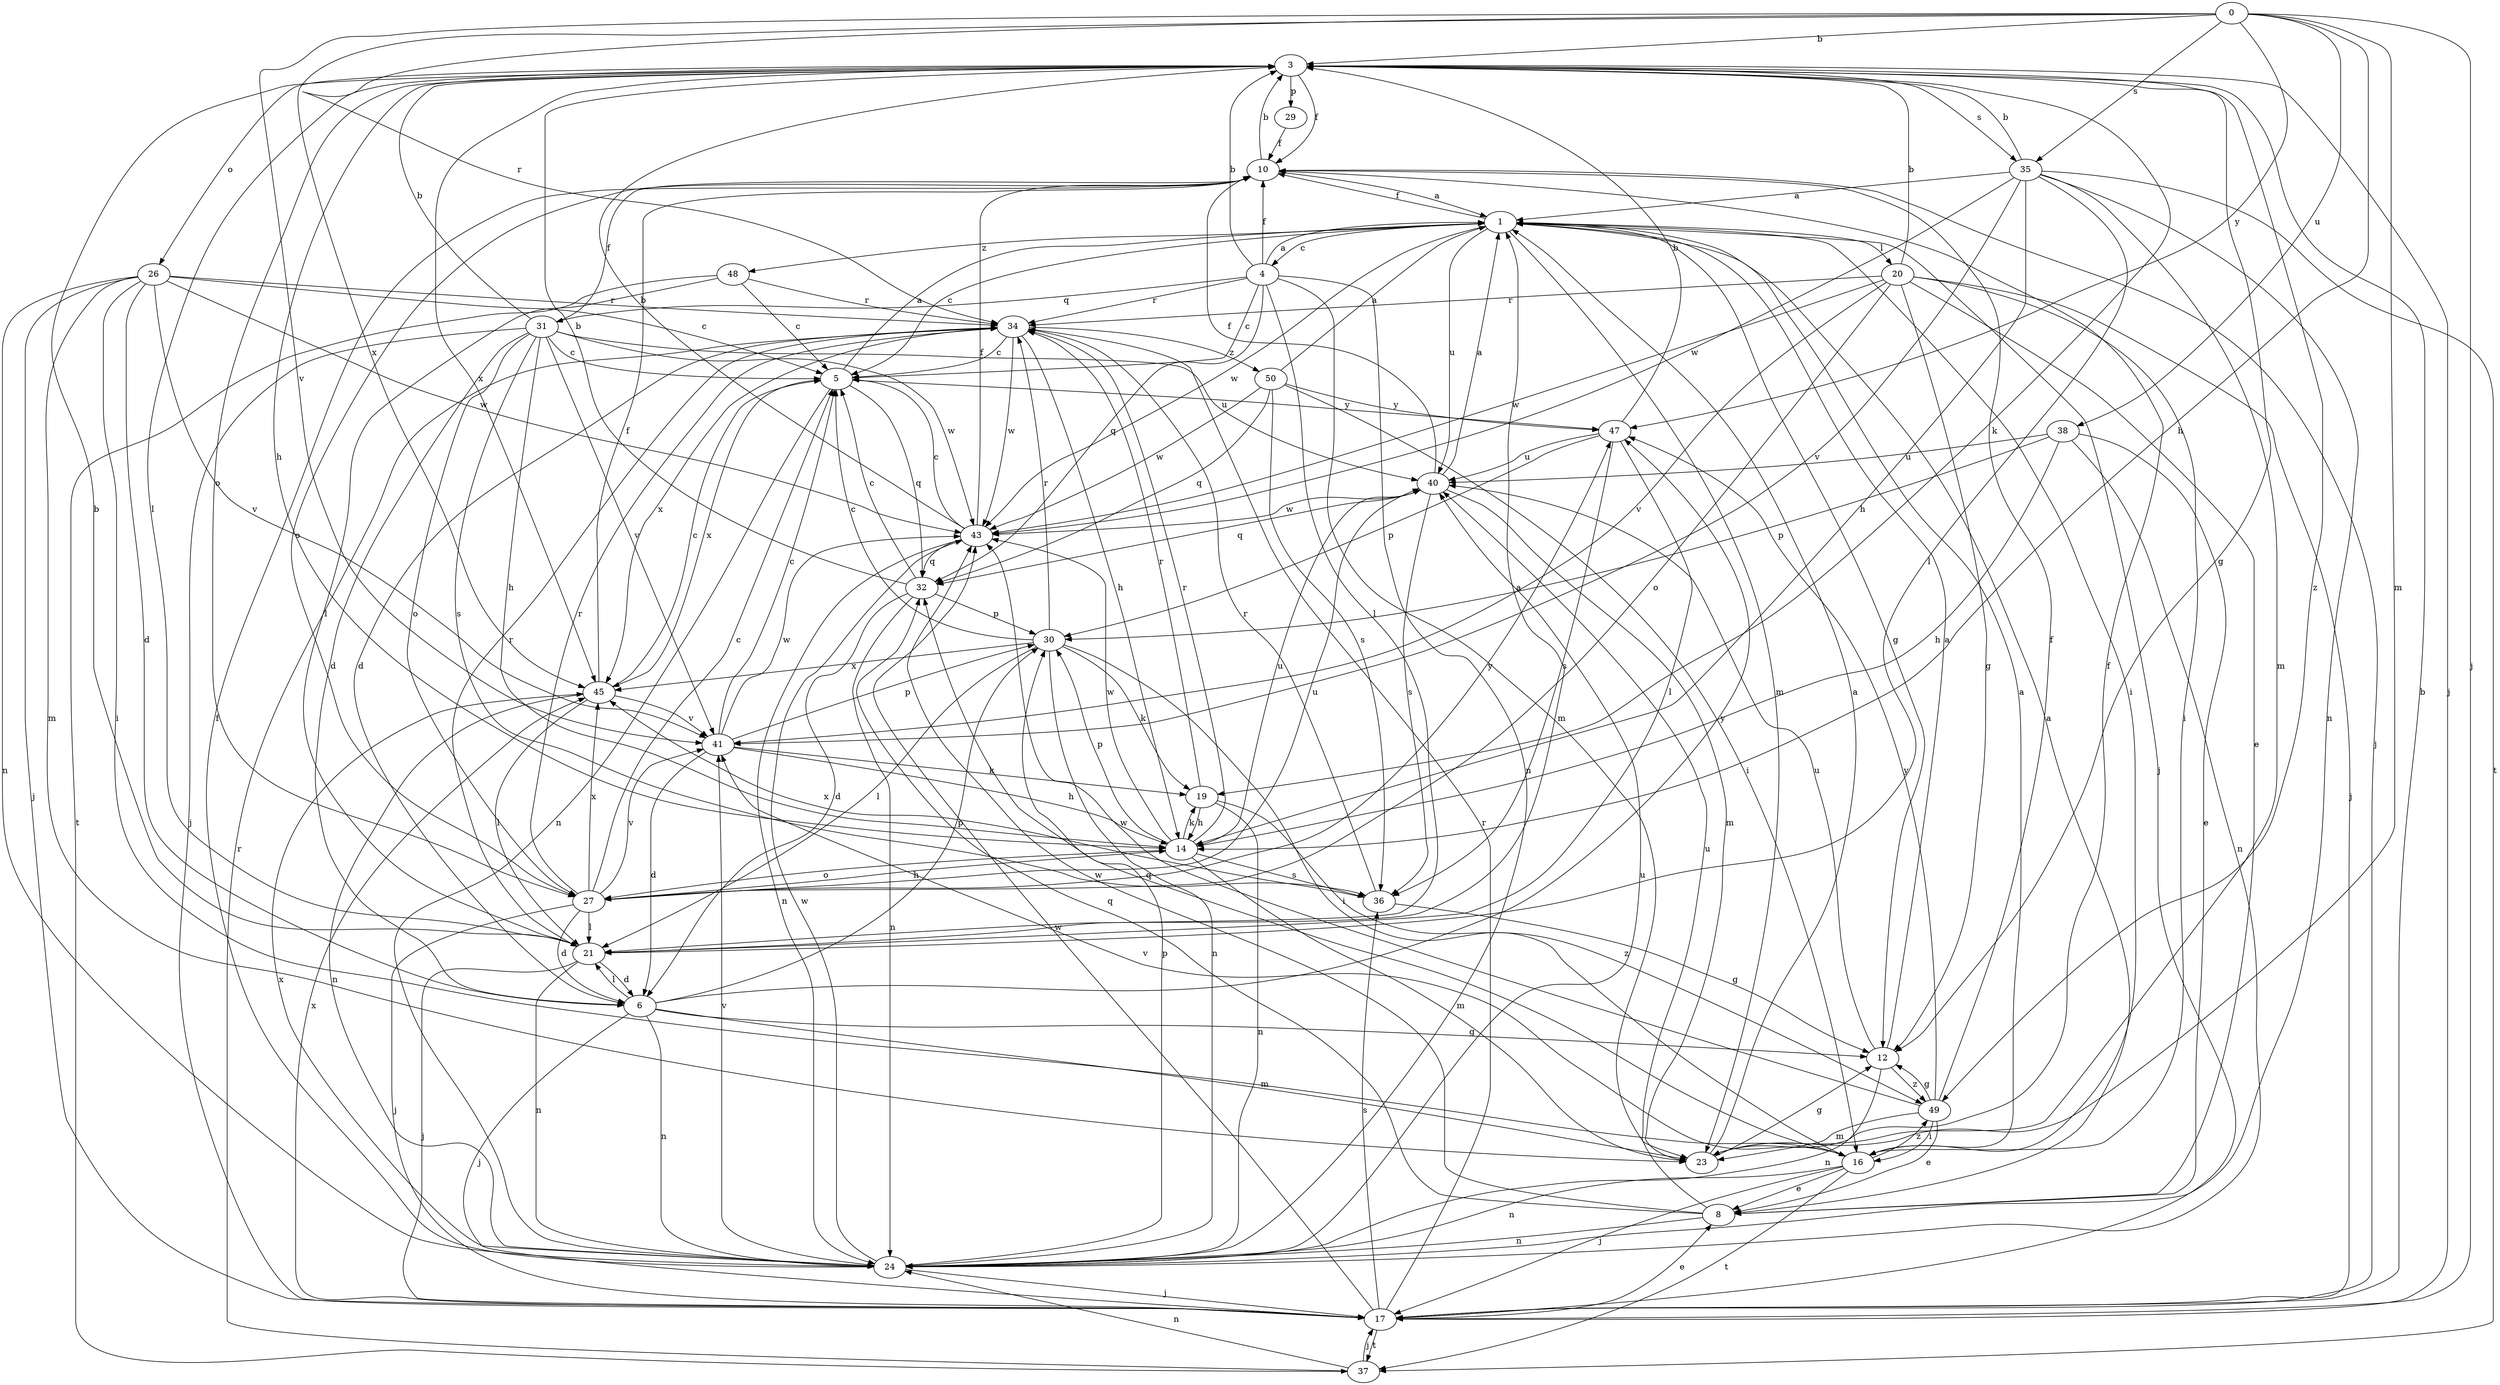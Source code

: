 strict digraph  {
0;
1;
3;
4;
5;
6;
8;
10;
12;
14;
16;
17;
19;
20;
21;
23;
24;
26;
27;
29;
30;
31;
32;
34;
35;
36;
37;
38;
40;
41;
43;
45;
47;
48;
49;
50;
0 -> 3  [label=b];
0 -> 14  [label=h];
0 -> 17  [label=j];
0 -> 23  [label=m];
0 -> 34  [label=r];
0 -> 35  [label=s];
0 -> 38  [label=u];
0 -> 41  [label=v];
0 -> 45  [label=x];
0 -> 47  [label=y];
1 -> 4  [label=c];
1 -> 5  [label=c];
1 -> 10  [label=f];
1 -> 12  [label=g];
1 -> 16  [label=i];
1 -> 17  [label=j];
1 -> 20  [label=l];
1 -> 23  [label=m];
1 -> 40  [label=u];
1 -> 43  [label=w];
1 -> 48  [label=z];
3 -> 10  [label=f];
3 -> 12  [label=g];
3 -> 14  [label=h];
3 -> 17  [label=j];
3 -> 19  [label=k];
3 -> 21  [label=l];
3 -> 26  [label=o];
3 -> 27  [label=o];
3 -> 29  [label=p];
3 -> 35  [label=s];
3 -> 45  [label=x];
3 -> 49  [label=z];
4 -> 1  [label=a];
4 -> 3  [label=b];
4 -> 5  [label=c];
4 -> 10  [label=f];
4 -> 21  [label=l];
4 -> 23  [label=m];
4 -> 24  [label=n];
4 -> 31  [label=q];
4 -> 32  [label=q];
4 -> 34  [label=r];
5 -> 1  [label=a];
5 -> 24  [label=n];
5 -> 32  [label=q];
5 -> 45  [label=x];
5 -> 47  [label=y];
6 -> 12  [label=g];
6 -> 17  [label=j];
6 -> 21  [label=l];
6 -> 23  [label=m];
6 -> 24  [label=n];
6 -> 30  [label=p];
6 -> 47  [label=y];
8 -> 1  [label=a];
8 -> 24  [label=n];
8 -> 32  [label=q];
8 -> 40  [label=u];
8 -> 43  [label=w];
10 -> 1  [label=a];
10 -> 3  [label=b];
10 -> 17  [label=j];
10 -> 27  [label=o];
12 -> 1  [label=a];
12 -> 24  [label=n];
12 -> 40  [label=u];
12 -> 49  [label=z];
14 -> 19  [label=k];
14 -> 23  [label=m];
14 -> 27  [label=o];
14 -> 30  [label=p];
14 -> 34  [label=r];
14 -> 36  [label=s];
14 -> 40  [label=u];
14 -> 43  [label=w];
16 -> 1  [label=a];
16 -> 8  [label=e];
16 -> 17  [label=j];
16 -> 24  [label=n];
16 -> 32  [label=q];
16 -> 37  [label=t];
16 -> 41  [label=v];
16 -> 49  [label=z];
17 -> 3  [label=b];
17 -> 8  [label=e];
17 -> 34  [label=r];
17 -> 36  [label=s];
17 -> 37  [label=t];
17 -> 43  [label=w];
17 -> 45  [label=x];
19 -> 14  [label=h];
19 -> 24  [label=n];
19 -> 34  [label=r];
19 -> 49  [label=z];
20 -> 3  [label=b];
20 -> 8  [label=e];
20 -> 12  [label=g];
20 -> 16  [label=i];
20 -> 17  [label=j];
20 -> 27  [label=o];
20 -> 34  [label=r];
20 -> 41  [label=v];
20 -> 43  [label=w];
21 -> 1  [label=a];
21 -> 3  [label=b];
21 -> 6  [label=d];
21 -> 17  [label=j];
21 -> 24  [label=n];
21 -> 34  [label=r];
23 -> 1  [label=a];
23 -> 10  [label=f];
23 -> 12  [label=g];
24 -> 10  [label=f];
24 -> 17  [label=j];
24 -> 30  [label=p];
24 -> 40  [label=u];
24 -> 41  [label=v];
24 -> 43  [label=w];
24 -> 45  [label=x];
26 -> 5  [label=c];
26 -> 6  [label=d];
26 -> 16  [label=i];
26 -> 17  [label=j];
26 -> 23  [label=m];
26 -> 24  [label=n];
26 -> 34  [label=r];
26 -> 41  [label=v];
26 -> 43  [label=w];
27 -> 5  [label=c];
27 -> 6  [label=d];
27 -> 14  [label=h];
27 -> 17  [label=j];
27 -> 21  [label=l];
27 -> 34  [label=r];
27 -> 40  [label=u];
27 -> 41  [label=v];
27 -> 45  [label=x];
27 -> 47  [label=y];
29 -> 10  [label=f];
30 -> 5  [label=c];
30 -> 16  [label=i];
30 -> 19  [label=k];
30 -> 21  [label=l];
30 -> 24  [label=n];
30 -> 34  [label=r];
30 -> 45  [label=x];
31 -> 3  [label=b];
31 -> 5  [label=c];
31 -> 6  [label=d];
31 -> 10  [label=f];
31 -> 14  [label=h];
31 -> 17  [label=j];
31 -> 27  [label=o];
31 -> 36  [label=s];
31 -> 40  [label=u];
31 -> 41  [label=v];
31 -> 43  [label=w];
32 -> 3  [label=b];
32 -> 5  [label=c];
32 -> 6  [label=d];
32 -> 24  [label=n];
32 -> 30  [label=p];
34 -> 5  [label=c];
34 -> 6  [label=d];
34 -> 14  [label=h];
34 -> 43  [label=w];
34 -> 45  [label=x];
34 -> 50  [label=z];
35 -> 1  [label=a];
35 -> 3  [label=b];
35 -> 14  [label=h];
35 -> 21  [label=l];
35 -> 23  [label=m];
35 -> 24  [label=n];
35 -> 37  [label=t];
35 -> 41  [label=v];
35 -> 43  [label=w];
36 -> 12  [label=g];
36 -> 34  [label=r];
36 -> 45  [label=x];
37 -> 17  [label=j];
37 -> 24  [label=n];
37 -> 34  [label=r];
38 -> 8  [label=e];
38 -> 14  [label=h];
38 -> 24  [label=n];
38 -> 30  [label=p];
38 -> 40  [label=u];
40 -> 1  [label=a];
40 -> 10  [label=f];
40 -> 23  [label=m];
40 -> 32  [label=q];
40 -> 36  [label=s];
40 -> 43  [label=w];
41 -> 5  [label=c];
41 -> 6  [label=d];
41 -> 14  [label=h];
41 -> 19  [label=k];
41 -> 30  [label=p];
41 -> 43  [label=w];
43 -> 3  [label=b];
43 -> 5  [label=c];
43 -> 10  [label=f];
43 -> 24  [label=n];
43 -> 32  [label=q];
45 -> 5  [label=c];
45 -> 10  [label=f];
45 -> 21  [label=l];
45 -> 24  [label=n];
45 -> 41  [label=v];
47 -> 3  [label=b];
47 -> 21  [label=l];
47 -> 30  [label=p];
47 -> 36  [label=s];
47 -> 40  [label=u];
48 -> 5  [label=c];
48 -> 21  [label=l];
48 -> 34  [label=r];
48 -> 37  [label=t];
49 -> 8  [label=e];
49 -> 10  [label=f];
49 -> 12  [label=g];
49 -> 16  [label=i];
49 -> 23  [label=m];
49 -> 43  [label=w];
49 -> 47  [label=y];
50 -> 1  [label=a];
50 -> 16  [label=i];
50 -> 32  [label=q];
50 -> 36  [label=s];
50 -> 43  [label=w];
50 -> 47  [label=y];
}
